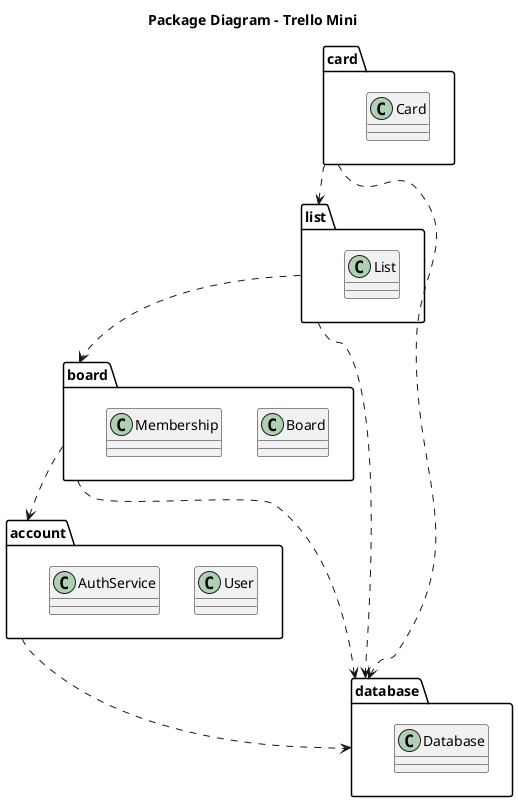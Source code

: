 @startuml
title Package Diagram - Trello Mini

' =================== Account ===================
package "account" {
    class User
    class AuthService
}

' =================== Board ===================
package "board" {
    class Board
    class Membership
}

' =================== List ===================
package "list" {
    class List
}

' =================== Card ===================
package "card" {
    class Card
}

' =================== Database ===================
package "database" {
    class Database
}

' ===== Quan hệ giữa các package =====
account ..> database
board ..> account
board ..> database
list ..> board
list ..> database
card ..> list
card ..> database

@enduml
